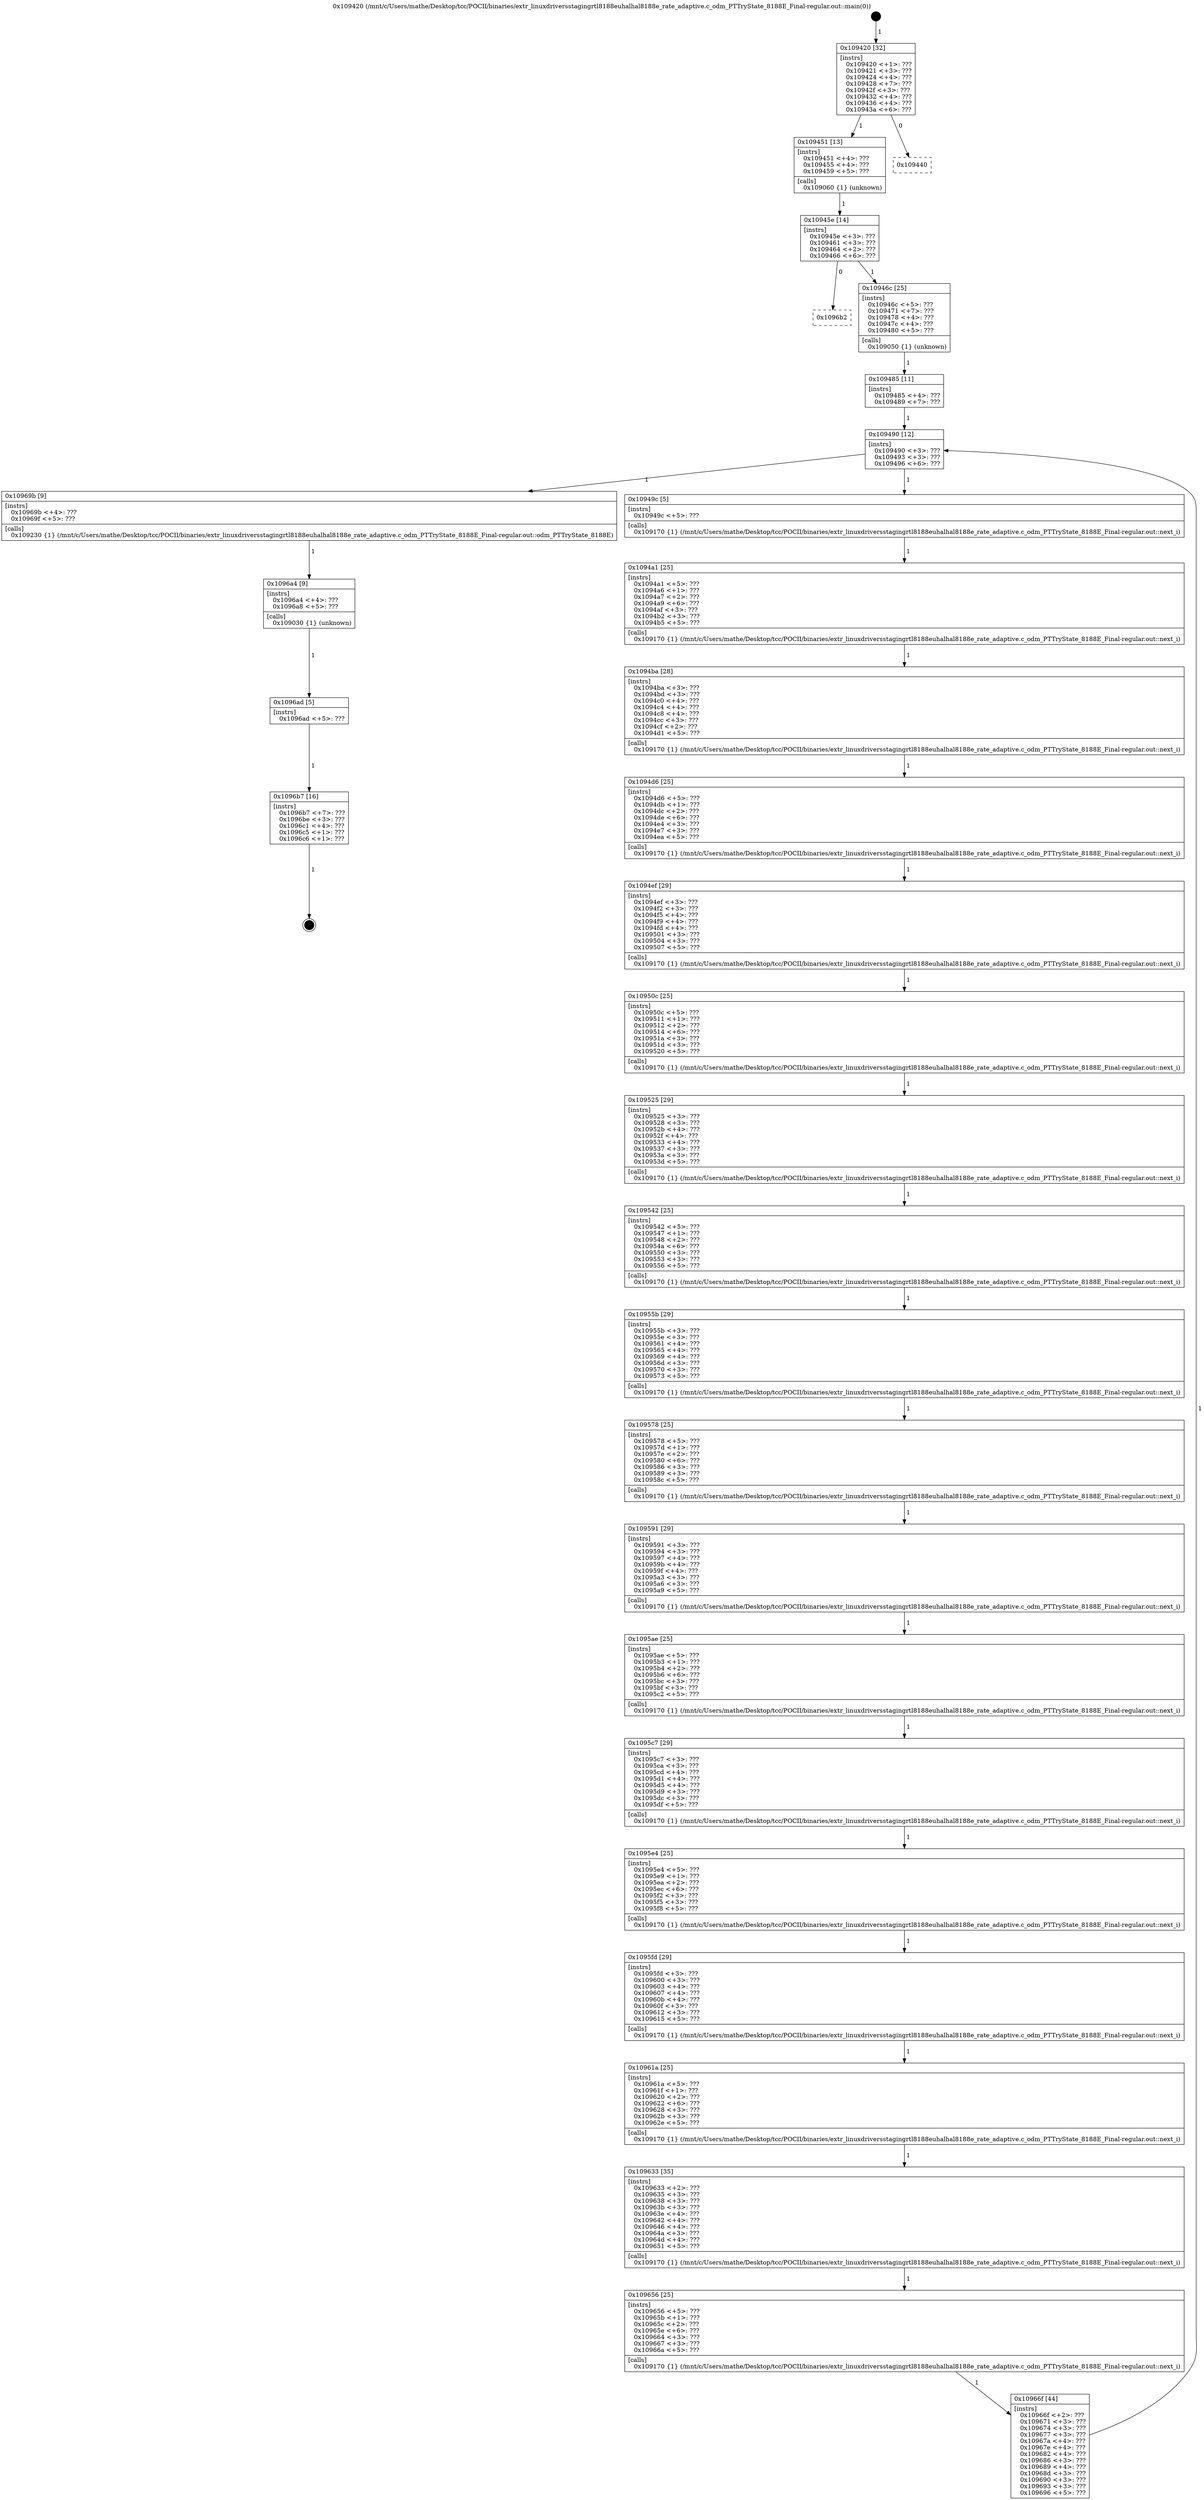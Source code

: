 digraph "0x109420" {
  label = "0x109420 (/mnt/c/Users/mathe/Desktop/tcc/POCII/binaries/extr_linuxdriversstagingrtl8188euhalhal8188e_rate_adaptive.c_odm_PTTryState_8188E_Final-regular.out::main(0))"
  labelloc = "t"
  node[shape=record]

  Entry [label="",width=0.3,height=0.3,shape=circle,fillcolor=black,style=filled]
  "0x109420" [label="{
     0x109420 [32]\l
     | [instrs]\l
     &nbsp;&nbsp;0x109420 \<+1\>: ???\l
     &nbsp;&nbsp;0x109421 \<+3\>: ???\l
     &nbsp;&nbsp;0x109424 \<+4\>: ???\l
     &nbsp;&nbsp;0x109428 \<+7\>: ???\l
     &nbsp;&nbsp;0x10942f \<+3\>: ???\l
     &nbsp;&nbsp;0x109432 \<+4\>: ???\l
     &nbsp;&nbsp;0x109436 \<+4\>: ???\l
     &nbsp;&nbsp;0x10943a \<+6\>: ???\l
  }"]
  "0x109451" [label="{
     0x109451 [13]\l
     | [instrs]\l
     &nbsp;&nbsp;0x109451 \<+4\>: ???\l
     &nbsp;&nbsp;0x109455 \<+4\>: ???\l
     &nbsp;&nbsp;0x109459 \<+5\>: ???\l
     | [calls]\l
     &nbsp;&nbsp;0x109060 \{1\} (unknown)\l
  }"]
  "0x109440" [label="{
     0x109440\l
  }", style=dashed]
  "0x10945e" [label="{
     0x10945e [14]\l
     | [instrs]\l
     &nbsp;&nbsp;0x10945e \<+3\>: ???\l
     &nbsp;&nbsp;0x109461 \<+3\>: ???\l
     &nbsp;&nbsp;0x109464 \<+2\>: ???\l
     &nbsp;&nbsp;0x109466 \<+6\>: ???\l
  }"]
  "0x1096b2" [label="{
     0x1096b2\l
  }", style=dashed]
  "0x10946c" [label="{
     0x10946c [25]\l
     | [instrs]\l
     &nbsp;&nbsp;0x10946c \<+5\>: ???\l
     &nbsp;&nbsp;0x109471 \<+7\>: ???\l
     &nbsp;&nbsp;0x109478 \<+4\>: ???\l
     &nbsp;&nbsp;0x10947c \<+4\>: ???\l
     &nbsp;&nbsp;0x109480 \<+5\>: ???\l
     | [calls]\l
     &nbsp;&nbsp;0x109050 \{1\} (unknown)\l
  }"]
  Exit [label="",width=0.3,height=0.3,shape=circle,fillcolor=black,style=filled,peripheries=2]
  "0x109490" [label="{
     0x109490 [12]\l
     | [instrs]\l
     &nbsp;&nbsp;0x109490 \<+3\>: ???\l
     &nbsp;&nbsp;0x109493 \<+3\>: ???\l
     &nbsp;&nbsp;0x109496 \<+6\>: ???\l
  }"]
  "0x10969b" [label="{
     0x10969b [9]\l
     | [instrs]\l
     &nbsp;&nbsp;0x10969b \<+4\>: ???\l
     &nbsp;&nbsp;0x10969f \<+5\>: ???\l
     | [calls]\l
     &nbsp;&nbsp;0x109230 \{1\} (/mnt/c/Users/mathe/Desktop/tcc/POCII/binaries/extr_linuxdriversstagingrtl8188euhalhal8188e_rate_adaptive.c_odm_PTTryState_8188E_Final-regular.out::odm_PTTryState_8188E)\l
  }"]
  "0x10949c" [label="{
     0x10949c [5]\l
     | [instrs]\l
     &nbsp;&nbsp;0x10949c \<+5\>: ???\l
     | [calls]\l
     &nbsp;&nbsp;0x109170 \{1\} (/mnt/c/Users/mathe/Desktop/tcc/POCII/binaries/extr_linuxdriversstagingrtl8188euhalhal8188e_rate_adaptive.c_odm_PTTryState_8188E_Final-regular.out::next_i)\l
  }"]
  "0x1094a1" [label="{
     0x1094a1 [25]\l
     | [instrs]\l
     &nbsp;&nbsp;0x1094a1 \<+5\>: ???\l
     &nbsp;&nbsp;0x1094a6 \<+1\>: ???\l
     &nbsp;&nbsp;0x1094a7 \<+2\>: ???\l
     &nbsp;&nbsp;0x1094a9 \<+6\>: ???\l
     &nbsp;&nbsp;0x1094af \<+3\>: ???\l
     &nbsp;&nbsp;0x1094b2 \<+3\>: ???\l
     &nbsp;&nbsp;0x1094b5 \<+5\>: ???\l
     | [calls]\l
     &nbsp;&nbsp;0x109170 \{1\} (/mnt/c/Users/mathe/Desktop/tcc/POCII/binaries/extr_linuxdriversstagingrtl8188euhalhal8188e_rate_adaptive.c_odm_PTTryState_8188E_Final-regular.out::next_i)\l
  }"]
  "0x1094ba" [label="{
     0x1094ba [28]\l
     | [instrs]\l
     &nbsp;&nbsp;0x1094ba \<+3\>: ???\l
     &nbsp;&nbsp;0x1094bd \<+3\>: ???\l
     &nbsp;&nbsp;0x1094c0 \<+4\>: ???\l
     &nbsp;&nbsp;0x1094c4 \<+4\>: ???\l
     &nbsp;&nbsp;0x1094c8 \<+4\>: ???\l
     &nbsp;&nbsp;0x1094cc \<+3\>: ???\l
     &nbsp;&nbsp;0x1094cf \<+2\>: ???\l
     &nbsp;&nbsp;0x1094d1 \<+5\>: ???\l
     | [calls]\l
     &nbsp;&nbsp;0x109170 \{1\} (/mnt/c/Users/mathe/Desktop/tcc/POCII/binaries/extr_linuxdriversstagingrtl8188euhalhal8188e_rate_adaptive.c_odm_PTTryState_8188E_Final-regular.out::next_i)\l
  }"]
  "0x1094d6" [label="{
     0x1094d6 [25]\l
     | [instrs]\l
     &nbsp;&nbsp;0x1094d6 \<+5\>: ???\l
     &nbsp;&nbsp;0x1094db \<+1\>: ???\l
     &nbsp;&nbsp;0x1094dc \<+2\>: ???\l
     &nbsp;&nbsp;0x1094de \<+6\>: ???\l
     &nbsp;&nbsp;0x1094e4 \<+3\>: ???\l
     &nbsp;&nbsp;0x1094e7 \<+3\>: ???\l
     &nbsp;&nbsp;0x1094ea \<+5\>: ???\l
     | [calls]\l
     &nbsp;&nbsp;0x109170 \{1\} (/mnt/c/Users/mathe/Desktop/tcc/POCII/binaries/extr_linuxdriversstagingrtl8188euhalhal8188e_rate_adaptive.c_odm_PTTryState_8188E_Final-regular.out::next_i)\l
  }"]
  "0x1094ef" [label="{
     0x1094ef [29]\l
     | [instrs]\l
     &nbsp;&nbsp;0x1094ef \<+3\>: ???\l
     &nbsp;&nbsp;0x1094f2 \<+3\>: ???\l
     &nbsp;&nbsp;0x1094f5 \<+4\>: ???\l
     &nbsp;&nbsp;0x1094f9 \<+4\>: ???\l
     &nbsp;&nbsp;0x1094fd \<+4\>: ???\l
     &nbsp;&nbsp;0x109501 \<+3\>: ???\l
     &nbsp;&nbsp;0x109504 \<+3\>: ???\l
     &nbsp;&nbsp;0x109507 \<+5\>: ???\l
     | [calls]\l
     &nbsp;&nbsp;0x109170 \{1\} (/mnt/c/Users/mathe/Desktop/tcc/POCII/binaries/extr_linuxdriversstagingrtl8188euhalhal8188e_rate_adaptive.c_odm_PTTryState_8188E_Final-regular.out::next_i)\l
  }"]
  "0x10950c" [label="{
     0x10950c [25]\l
     | [instrs]\l
     &nbsp;&nbsp;0x10950c \<+5\>: ???\l
     &nbsp;&nbsp;0x109511 \<+1\>: ???\l
     &nbsp;&nbsp;0x109512 \<+2\>: ???\l
     &nbsp;&nbsp;0x109514 \<+6\>: ???\l
     &nbsp;&nbsp;0x10951a \<+3\>: ???\l
     &nbsp;&nbsp;0x10951d \<+3\>: ???\l
     &nbsp;&nbsp;0x109520 \<+5\>: ???\l
     | [calls]\l
     &nbsp;&nbsp;0x109170 \{1\} (/mnt/c/Users/mathe/Desktop/tcc/POCII/binaries/extr_linuxdriversstagingrtl8188euhalhal8188e_rate_adaptive.c_odm_PTTryState_8188E_Final-regular.out::next_i)\l
  }"]
  "0x109525" [label="{
     0x109525 [29]\l
     | [instrs]\l
     &nbsp;&nbsp;0x109525 \<+3\>: ???\l
     &nbsp;&nbsp;0x109528 \<+3\>: ???\l
     &nbsp;&nbsp;0x10952b \<+4\>: ???\l
     &nbsp;&nbsp;0x10952f \<+4\>: ???\l
     &nbsp;&nbsp;0x109533 \<+4\>: ???\l
     &nbsp;&nbsp;0x109537 \<+3\>: ???\l
     &nbsp;&nbsp;0x10953a \<+3\>: ???\l
     &nbsp;&nbsp;0x10953d \<+5\>: ???\l
     | [calls]\l
     &nbsp;&nbsp;0x109170 \{1\} (/mnt/c/Users/mathe/Desktop/tcc/POCII/binaries/extr_linuxdriversstagingrtl8188euhalhal8188e_rate_adaptive.c_odm_PTTryState_8188E_Final-regular.out::next_i)\l
  }"]
  "0x109542" [label="{
     0x109542 [25]\l
     | [instrs]\l
     &nbsp;&nbsp;0x109542 \<+5\>: ???\l
     &nbsp;&nbsp;0x109547 \<+1\>: ???\l
     &nbsp;&nbsp;0x109548 \<+2\>: ???\l
     &nbsp;&nbsp;0x10954a \<+6\>: ???\l
     &nbsp;&nbsp;0x109550 \<+3\>: ???\l
     &nbsp;&nbsp;0x109553 \<+3\>: ???\l
     &nbsp;&nbsp;0x109556 \<+5\>: ???\l
     | [calls]\l
     &nbsp;&nbsp;0x109170 \{1\} (/mnt/c/Users/mathe/Desktop/tcc/POCII/binaries/extr_linuxdriversstagingrtl8188euhalhal8188e_rate_adaptive.c_odm_PTTryState_8188E_Final-regular.out::next_i)\l
  }"]
  "0x10955b" [label="{
     0x10955b [29]\l
     | [instrs]\l
     &nbsp;&nbsp;0x10955b \<+3\>: ???\l
     &nbsp;&nbsp;0x10955e \<+3\>: ???\l
     &nbsp;&nbsp;0x109561 \<+4\>: ???\l
     &nbsp;&nbsp;0x109565 \<+4\>: ???\l
     &nbsp;&nbsp;0x109569 \<+4\>: ???\l
     &nbsp;&nbsp;0x10956d \<+3\>: ???\l
     &nbsp;&nbsp;0x109570 \<+3\>: ???\l
     &nbsp;&nbsp;0x109573 \<+5\>: ???\l
     | [calls]\l
     &nbsp;&nbsp;0x109170 \{1\} (/mnt/c/Users/mathe/Desktop/tcc/POCII/binaries/extr_linuxdriversstagingrtl8188euhalhal8188e_rate_adaptive.c_odm_PTTryState_8188E_Final-regular.out::next_i)\l
  }"]
  "0x109578" [label="{
     0x109578 [25]\l
     | [instrs]\l
     &nbsp;&nbsp;0x109578 \<+5\>: ???\l
     &nbsp;&nbsp;0x10957d \<+1\>: ???\l
     &nbsp;&nbsp;0x10957e \<+2\>: ???\l
     &nbsp;&nbsp;0x109580 \<+6\>: ???\l
     &nbsp;&nbsp;0x109586 \<+3\>: ???\l
     &nbsp;&nbsp;0x109589 \<+3\>: ???\l
     &nbsp;&nbsp;0x10958c \<+5\>: ???\l
     | [calls]\l
     &nbsp;&nbsp;0x109170 \{1\} (/mnt/c/Users/mathe/Desktop/tcc/POCII/binaries/extr_linuxdriversstagingrtl8188euhalhal8188e_rate_adaptive.c_odm_PTTryState_8188E_Final-regular.out::next_i)\l
  }"]
  "0x109591" [label="{
     0x109591 [29]\l
     | [instrs]\l
     &nbsp;&nbsp;0x109591 \<+3\>: ???\l
     &nbsp;&nbsp;0x109594 \<+3\>: ???\l
     &nbsp;&nbsp;0x109597 \<+4\>: ???\l
     &nbsp;&nbsp;0x10959b \<+4\>: ???\l
     &nbsp;&nbsp;0x10959f \<+4\>: ???\l
     &nbsp;&nbsp;0x1095a3 \<+3\>: ???\l
     &nbsp;&nbsp;0x1095a6 \<+3\>: ???\l
     &nbsp;&nbsp;0x1095a9 \<+5\>: ???\l
     | [calls]\l
     &nbsp;&nbsp;0x109170 \{1\} (/mnt/c/Users/mathe/Desktop/tcc/POCII/binaries/extr_linuxdriversstagingrtl8188euhalhal8188e_rate_adaptive.c_odm_PTTryState_8188E_Final-regular.out::next_i)\l
  }"]
  "0x1095ae" [label="{
     0x1095ae [25]\l
     | [instrs]\l
     &nbsp;&nbsp;0x1095ae \<+5\>: ???\l
     &nbsp;&nbsp;0x1095b3 \<+1\>: ???\l
     &nbsp;&nbsp;0x1095b4 \<+2\>: ???\l
     &nbsp;&nbsp;0x1095b6 \<+6\>: ???\l
     &nbsp;&nbsp;0x1095bc \<+3\>: ???\l
     &nbsp;&nbsp;0x1095bf \<+3\>: ???\l
     &nbsp;&nbsp;0x1095c2 \<+5\>: ???\l
     | [calls]\l
     &nbsp;&nbsp;0x109170 \{1\} (/mnt/c/Users/mathe/Desktop/tcc/POCII/binaries/extr_linuxdriversstagingrtl8188euhalhal8188e_rate_adaptive.c_odm_PTTryState_8188E_Final-regular.out::next_i)\l
  }"]
  "0x1095c7" [label="{
     0x1095c7 [29]\l
     | [instrs]\l
     &nbsp;&nbsp;0x1095c7 \<+3\>: ???\l
     &nbsp;&nbsp;0x1095ca \<+3\>: ???\l
     &nbsp;&nbsp;0x1095cd \<+4\>: ???\l
     &nbsp;&nbsp;0x1095d1 \<+4\>: ???\l
     &nbsp;&nbsp;0x1095d5 \<+4\>: ???\l
     &nbsp;&nbsp;0x1095d9 \<+3\>: ???\l
     &nbsp;&nbsp;0x1095dc \<+3\>: ???\l
     &nbsp;&nbsp;0x1095df \<+5\>: ???\l
     | [calls]\l
     &nbsp;&nbsp;0x109170 \{1\} (/mnt/c/Users/mathe/Desktop/tcc/POCII/binaries/extr_linuxdriversstagingrtl8188euhalhal8188e_rate_adaptive.c_odm_PTTryState_8188E_Final-regular.out::next_i)\l
  }"]
  "0x1095e4" [label="{
     0x1095e4 [25]\l
     | [instrs]\l
     &nbsp;&nbsp;0x1095e4 \<+5\>: ???\l
     &nbsp;&nbsp;0x1095e9 \<+1\>: ???\l
     &nbsp;&nbsp;0x1095ea \<+2\>: ???\l
     &nbsp;&nbsp;0x1095ec \<+6\>: ???\l
     &nbsp;&nbsp;0x1095f2 \<+3\>: ???\l
     &nbsp;&nbsp;0x1095f5 \<+3\>: ???\l
     &nbsp;&nbsp;0x1095f8 \<+5\>: ???\l
     | [calls]\l
     &nbsp;&nbsp;0x109170 \{1\} (/mnt/c/Users/mathe/Desktop/tcc/POCII/binaries/extr_linuxdriversstagingrtl8188euhalhal8188e_rate_adaptive.c_odm_PTTryState_8188E_Final-regular.out::next_i)\l
  }"]
  "0x1095fd" [label="{
     0x1095fd [29]\l
     | [instrs]\l
     &nbsp;&nbsp;0x1095fd \<+3\>: ???\l
     &nbsp;&nbsp;0x109600 \<+3\>: ???\l
     &nbsp;&nbsp;0x109603 \<+4\>: ???\l
     &nbsp;&nbsp;0x109607 \<+4\>: ???\l
     &nbsp;&nbsp;0x10960b \<+4\>: ???\l
     &nbsp;&nbsp;0x10960f \<+3\>: ???\l
     &nbsp;&nbsp;0x109612 \<+3\>: ???\l
     &nbsp;&nbsp;0x109615 \<+5\>: ???\l
     | [calls]\l
     &nbsp;&nbsp;0x109170 \{1\} (/mnt/c/Users/mathe/Desktop/tcc/POCII/binaries/extr_linuxdriversstagingrtl8188euhalhal8188e_rate_adaptive.c_odm_PTTryState_8188E_Final-regular.out::next_i)\l
  }"]
  "0x10961a" [label="{
     0x10961a [25]\l
     | [instrs]\l
     &nbsp;&nbsp;0x10961a \<+5\>: ???\l
     &nbsp;&nbsp;0x10961f \<+1\>: ???\l
     &nbsp;&nbsp;0x109620 \<+2\>: ???\l
     &nbsp;&nbsp;0x109622 \<+6\>: ???\l
     &nbsp;&nbsp;0x109628 \<+3\>: ???\l
     &nbsp;&nbsp;0x10962b \<+3\>: ???\l
     &nbsp;&nbsp;0x10962e \<+5\>: ???\l
     | [calls]\l
     &nbsp;&nbsp;0x109170 \{1\} (/mnt/c/Users/mathe/Desktop/tcc/POCII/binaries/extr_linuxdriversstagingrtl8188euhalhal8188e_rate_adaptive.c_odm_PTTryState_8188E_Final-regular.out::next_i)\l
  }"]
  "0x109633" [label="{
     0x109633 [35]\l
     | [instrs]\l
     &nbsp;&nbsp;0x109633 \<+2\>: ???\l
     &nbsp;&nbsp;0x109635 \<+3\>: ???\l
     &nbsp;&nbsp;0x109638 \<+3\>: ???\l
     &nbsp;&nbsp;0x10963b \<+3\>: ???\l
     &nbsp;&nbsp;0x10963e \<+4\>: ???\l
     &nbsp;&nbsp;0x109642 \<+4\>: ???\l
     &nbsp;&nbsp;0x109646 \<+4\>: ???\l
     &nbsp;&nbsp;0x10964a \<+3\>: ???\l
     &nbsp;&nbsp;0x10964d \<+4\>: ???\l
     &nbsp;&nbsp;0x109651 \<+5\>: ???\l
     | [calls]\l
     &nbsp;&nbsp;0x109170 \{1\} (/mnt/c/Users/mathe/Desktop/tcc/POCII/binaries/extr_linuxdriversstagingrtl8188euhalhal8188e_rate_adaptive.c_odm_PTTryState_8188E_Final-regular.out::next_i)\l
  }"]
  "0x109656" [label="{
     0x109656 [25]\l
     | [instrs]\l
     &nbsp;&nbsp;0x109656 \<+5\>: ???\l
     &nbsp;&nbsp;0x10965b \<+1\>: ???\l
     &nbsp;&nbsp;0x10965c \<+2\>: ???\l
     &nbsp;&nbsp;0x10965e \<+6\>: ???\l
     &nbsp;&nbsp;0x109664 \<+3\>: ???\l
     &nbsp;&nbsp;0x109667 \<+3\>: ???\l
     &nbsp;&nbsp;0x10966a \<+5\>: ???\l
     | [calls]\l
     &nbsp;&nbsp;0x109170 \{1\} (/mnt/c/Users/mathe/Desktop/tcc/POCII/binaries/extr_linuxdriversstagingrtl8188euhalhal8188e_rate_adaptive.c_odm_PTTryState_8188E_Final-regular.out::next_i)\l
  }"]
  "0x10966f" [label="{
     0x10966f [44]\l
     | [instrs]\l
     &nbsp;&nbsp;0x10966f \<+2\>: ???\l
     &nbsp;&nbsp;0x109671 \<+3\>: ???\l
     &nbsp;&nbsp;0x109674 \<+3\>: ???\l
     &nbsp;&nbsp;0x109677 \<+3\>: ???\l
     &nbsp;&nbsp;0x10967a \<+4\>: ???\l
     &nbsp;&nbsp;0x10967e \<+4\>: ???\l
     &nbsp;&nbsp;0x109682 \<+4\>: ???\l
     &nbsp;&nbsp;0x109686 \<+3\>: ???\l
     &nbsp;&nbsp;0x109689 \<+4\>: ???\l
     &nbsp;&nbsp;0x10968d \<+3\>: ???\l
     &nbsp;&nbsp;0x109690 \<+3\>: ???\l
     &nbsp;&nbsp;0x109693 \<+3\>: ???\l
     &nbsp;&nbsp;0x109696 \<+5\>: ???\l
  }"]
  "0x109485" [label="{
     0x109485 [11]\l
     | [instrs]\l
     &nbsp;&nbsp;0x109485 \<+4\>: ???\l
     &nbsp;&nbsp;0x109489 \<+7\>: ???\l
  }"]
  "0x1096a4" [label="{
     0x1096a4 [9]\l
     | [instrs]\l
     &nbsp;&nbsp;0x1096a4 \<+4\>: ???\l
     &nbsp;&nbsp;0x1096a8 \<+5\>: ???\l
     | [calls]\l
     &nbsp;&nbsp;0x109030 \{1\} (unknown)\l
  }"]
  "0x1096ad" [label="{
     0x1096ad [5]\l
     | [instrs]\l
     &nbsp;&nbsp;0x1096ad \<+5\>: ???\l
  }"]
  "0x1096b7" [label="{
     0x1096b7 [16]\l
     | [instrs]\l
     &nbsp;&nbsp;0x1096b7 \<+7\>: ???\l
     &nbsp;&nbsp;0x1096be \<+3\>: ???\l
     &nbsp;&nbsp;0x1096c1 \<+4\>: ???\l
     &nbsp;&nbsp;0x1096c5 \<+1\>: ???\l
     &nbsp;&nbsp;0x1096c6 \<+1\>: ???\l
  }"]
  Entry -> "0x109420" [label=" 1"]
  "0x109420" -> "0x109451" [label=" 1"]
  "0x109420" -> "0x109440" [label=" 0"]
  "0x109451" -> "0x10945e" [label=" 1"]
  "0x10945e" -> "0x1096b2" [label=" 0"]
  "0x10945e" -> "0x10946c" [label=" 1"]
  "0x1096b7" -> Exit [label=" 1"]
  "0x10946c" -> "0x109485" [label=" 1"]
  "0x109490" -> "0x10969b" [label=" 1"]
  "0x109490" -> "0x10949c" [label=" 1"]
  "0x10949c" -> "0x1094a1" [label=" 1"]
  "0x1094a1" -> "0x1094ba" [label=" 1"]
  "0x1094ba" -> "0x1094d6" [label=" 1"]
  "0x1094d6" -> "0x1094ef" [label=" 1"]
  "0x1094ef" -> "0x10950c" [label=" 1"]
  "0x10950c" -> "0x109525" [label=" 1"]
  "0x109525" -> "0x109542" [label=" 1"]
  "0x109542" -> "0x10955b" [label=" 1"]
  "0x10955b" -> "0x109578" [label=" 1"]
  "0x109578" -> "0x109591" [label=" 1"]
  "0x109591" -> "0x1095ae" [label=" 1"]
  "0x1095ae" -> "0x1095c7" [label=" 1"]
  "0x1095c7" -> "0x1095e4" [label=" 1"]
  "0x1095e4" -> "0x1095fd" [label=" 1"]
  "0x1095fd" -> "0x10961a" [label=" 1"]
  "0x10961a" -> "0x109633" [label=" 1"]
  "0x109633" -> "0x109656" [label=" 1"]
  "0x109656" -> "0x10966f" [label=" 1"]
  "0x109485" -> "0x109490" [label=" 1"]
  "0x10966f" -> "0x109490" [label=" 1"]
  "0x10969b" -> "0x1096a4" [label=" 1"]
  "0x1096a4" -> "0x1096ad" [label=" 1"]
  "0x1096ad" -> "0x1096b7" [label=" 1"]
}
